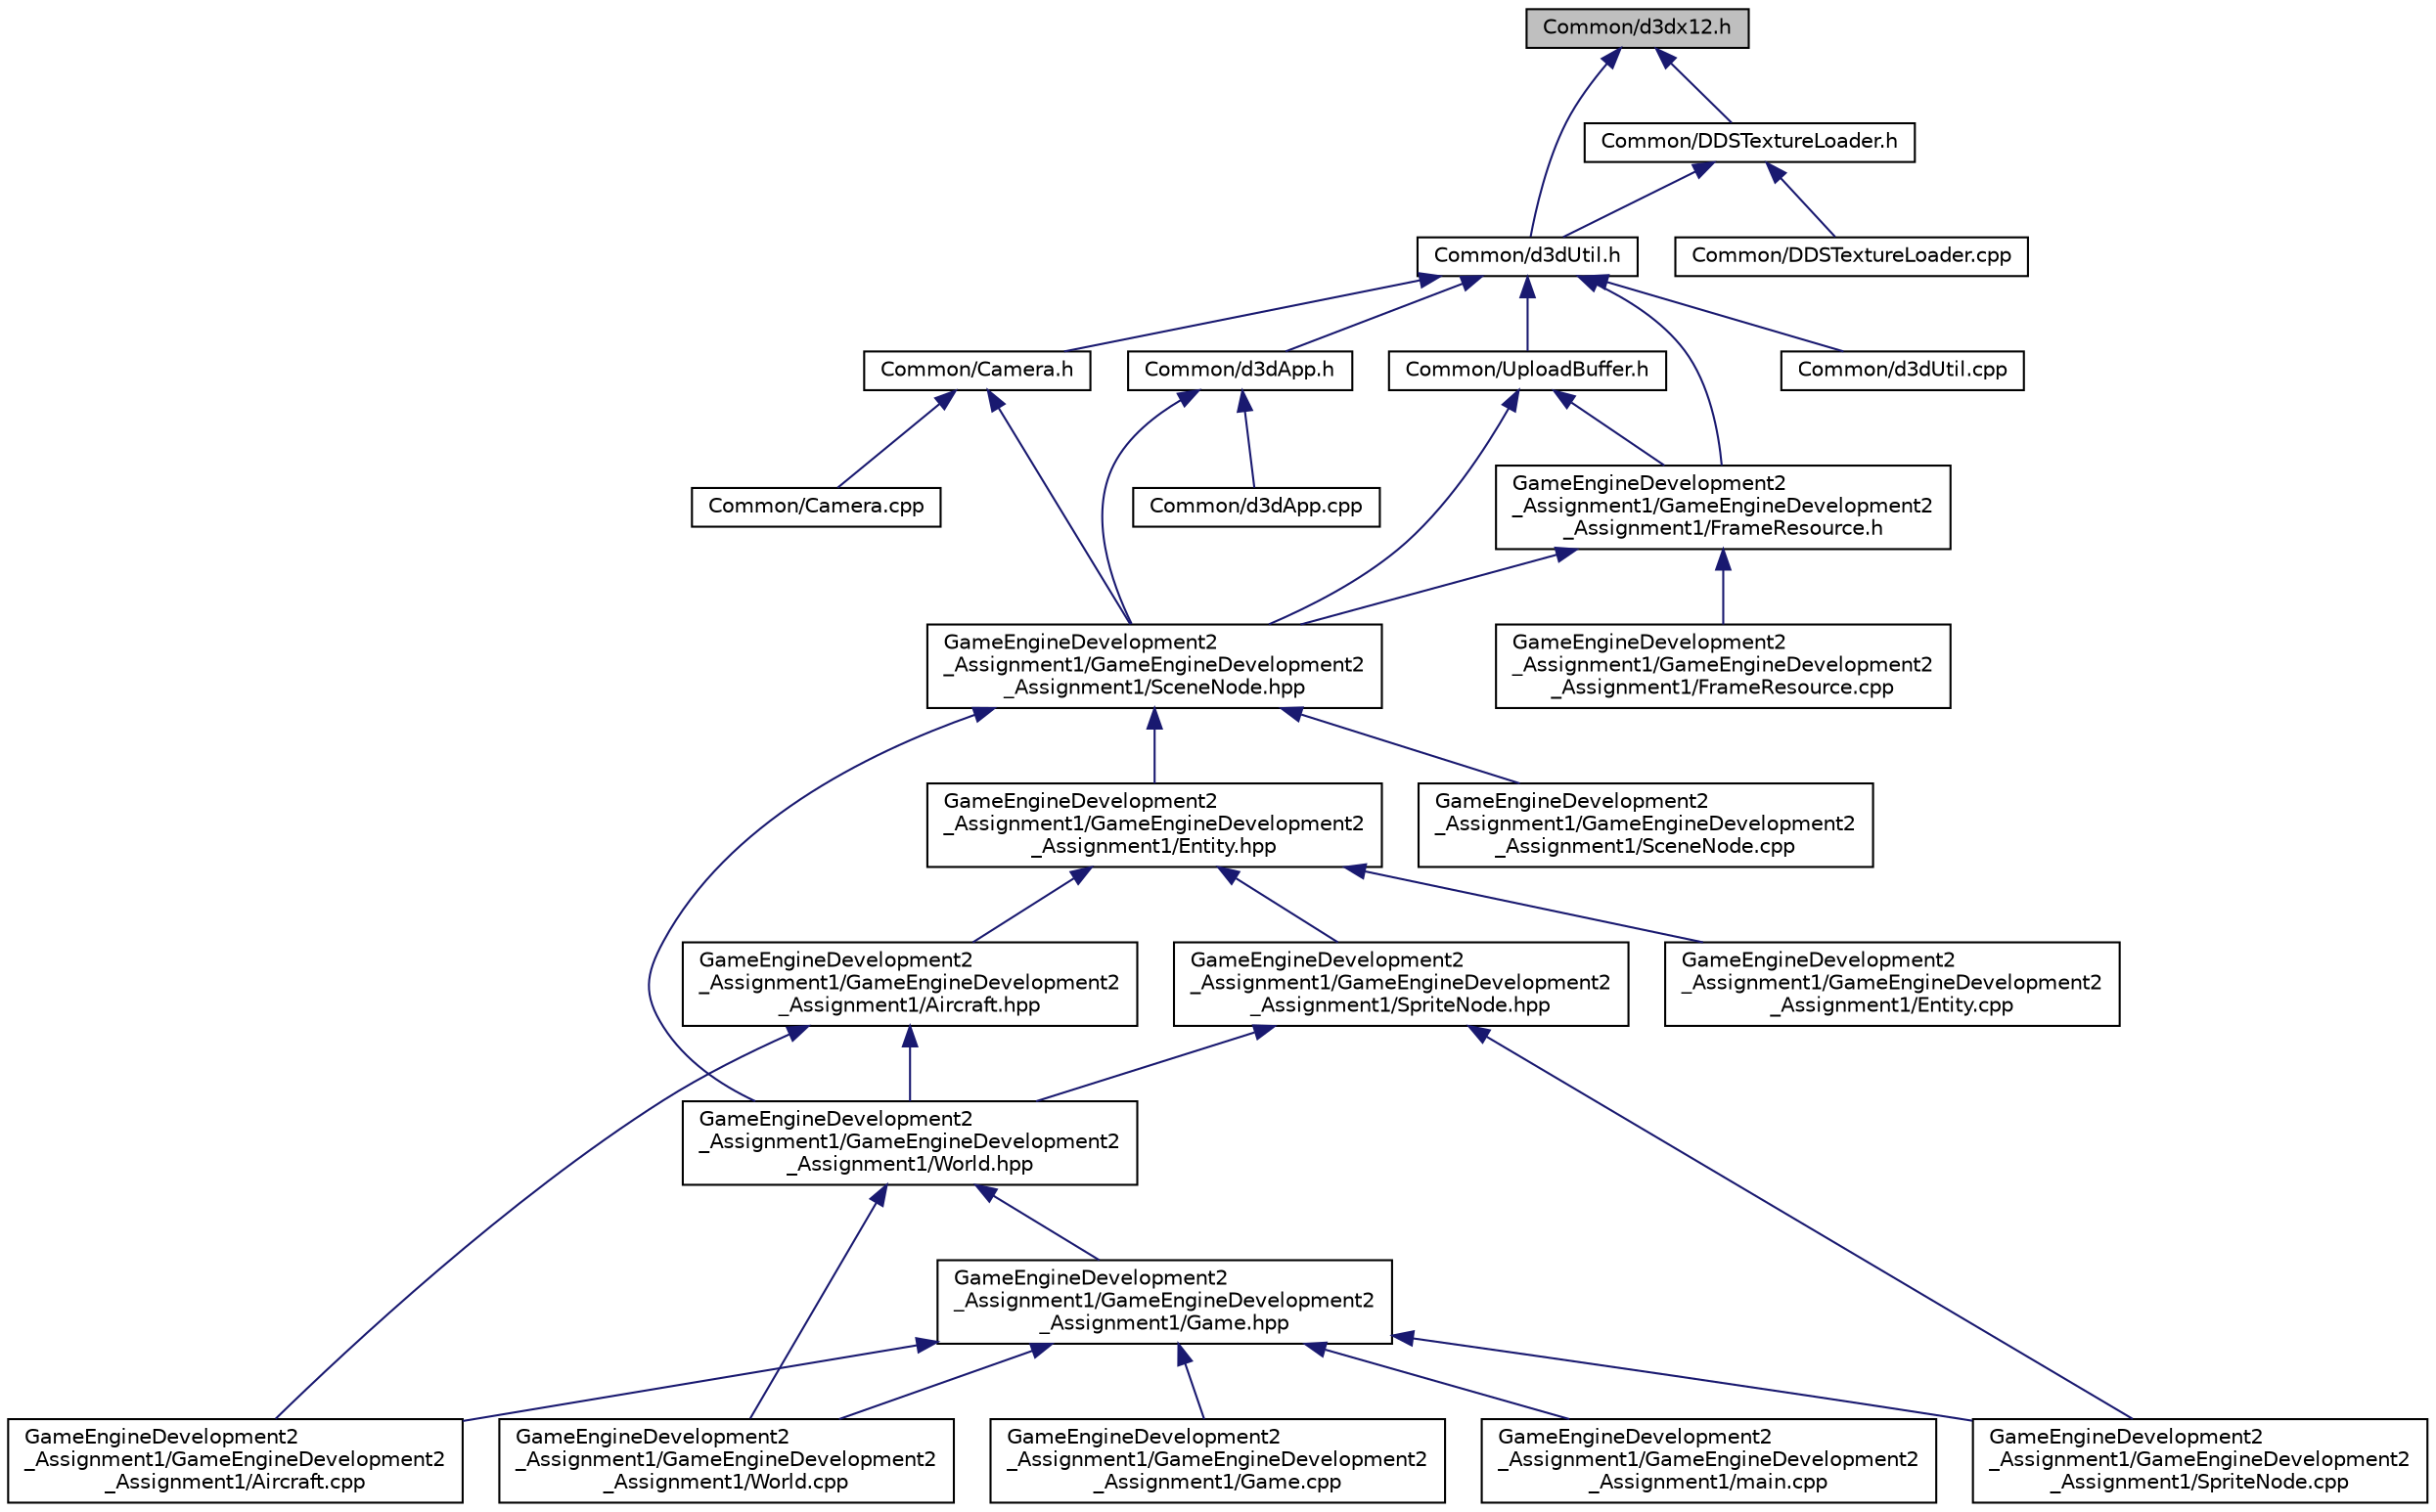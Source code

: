 digraph "Common/d3dx12.h"
{
 // LATEX_PDF_SIZE
  edge [fontname="Helvetica",fontsize="10",labelfontname="Helvetica",labelfontsize="10"];
  node [fontname="Helvetica",fontsize="10",shape=record];
  Node1 [label="Common/d3dx12.h",height=0.2,width=0.4,color="black", fillcolor="grey75", style="filled", fontcolor="black",tooltip=" "];
  Node1 -> Node2 [dir="back",color="midnightblue",fontsize="10",style="solid",fontname="Helvetica"];
  Node2 [label="Common/d3dUtil.h",height=0.2,width=0.4,color="black", fillcolor="white", style="filled",URL="$d3d_util_8h.html",tooltip=" "];
  Node2 -> Node3 [dir="back",color="midnightblue",fontsize="10",style="solid",fontname="Helvetica"];
  Node3 [label="Common/Camera.h",height=0.2,width=0.4,color="black", fillcolor="white", style="filled",URL="$_camera_8h.html",tooltip=" "];
  Node3 -> Node4 [dir="back",color="midnightblue",fontsize="10",style="solid",fontname="Helvetica"];
  Node4 [label="Common/Camera.cpp",height=0.2,width=0.4,color="black", fillcolor="white", style="filled",URL="$_camera_8cpp.html",tooltip=" "];
  Node3 -> Node5 [dir="back",color="midnightblue",fontsize="10",style="solid",fontname="Helvetica"];
  Node5 [label="GameEngineDevelopment2\l_Assignment1/GameEngineDevelopment2\l_Assignment1/SceneNode.hpp",height=0.2,width=0.4,color="black", fillcolor="white", style="filled",URL="$_scene_node_8hpp.html",tooltip=" "];
  Node5 -> Node6 [dir="back",color="midnightblue",fontsize="10",style="solid",fontname="Helvetica"];
  Node6 [label="GameEngineDevelopment2\l_Assignment1/GameEngineDevelopment2\l_Assignment1/Entity.hpp",height=0.2,width=0.4,color="black", fillcolor="white", style="filled",URL="$_entity_8hpp.html",tooltip=" "];
  Node6 -> Node7 [dir="back",color="midnightblue",fontsize="10",style="solid",fontname="Helvetica"];
  Node7 [label="GameEngineDevelopment2\l_Assignment1/GameEngineDevelopment2\l_Assignment1/Aircraft.hpp",height=0.2,width=0.4,color="black", fillcolor="white", style="filled",URL="$_aircraft_8hpp.html",tooltip=" "];
  Node7 -> Node8 [dir="back",color="midnightblue",fontsize="10",style="solid",fontname="Helvetica"];
  Node8 [label="GameEngineDevelopment2\l_Assignment1/GameEngineDevelopment2\l_Assignment1/Aircraft.cpp",height=0.2,width=0.4,color="black", fillcolor="white", style="filled",URL="$_aircraft_8cpp.html",tooltip=" "];
  Node7 -> Node9 [dir="back",color="midnightblue",fontsize="10",style="solid",fontname="Helvetica"];
  Node9 [label="GameEngineDevelopment2\l_Assignment1/GameEngineDevelopment2\l_Assignment1/World.hpp",height=0.2,width=0.4,color="black", fillcolor="white", style="filled",URL="$_world_8hpp.html",tooltip=" "];
  Node9 -> Node10 [dir="back",color="midnightblue",fontsize="10",style="solid",fontname="Helvetica"];
  Node10 [label="GameEngineDevelopment2\l_Assignment1/GameEngineDevelopment2\l_Assignment1/Game.hpp",height=0.2,width=0.4,color="black", fillcolor="white", style="filled",URL="$_game_8hpp.html",tooltip=" "];
  Node10 -> Node8 [dir="back",color="midnightblue",fontsize="10",style="solid",fontname="Helvetica"];
  Node10 -> Node11 [dir="back",color="midnightblue",fontsize="10",style="solid",fontname="Helvetica"];
  Node11 [label="GameEngineDevelopment2\l_Assignment1/GameEngineDevelopment2\l_Assignment1/Game.cpp",height=0.2,width=0.4,color="black", fillcolor="white", style="filled",URL="$_game_8cpp.html",tooltip=" "];
  Node10 -> Node12 [dir="back",color="midnightblue",fontsize="10",style="solid",fontname="Helvetica"];
  Node12 [label="GameEngineDevelopment2\l_Assignment1/GameEngineDevelopment2\l_Assignment1/main.cpp",height=0.2,width=0.4,color="black", fillcolor="white", style="filled",URL="$main_8cpp.html",tooltip=" "];
  Node10 -> Node13 [dir="back",color="midnightblue",fontsize="10",style="solid",fontname="Helvetica"];
  Node13 [label="GameEngineDevelopment2\l_Assignment1/GameEngineDevelopment2\l_Assignment1/SpriteNode.cpp",height=0.2,width=0.4,color="black", fillcolor="white", style="filled",URL="$_sprite_node_8cpp.html",tooltip=" "];
  Node10 -> Node14 [dir="back",color="midnightblue",fontsize="10",style="solid",fontname="Helvetica"];
  Node14 [label="GameEngineDevelopment2\l_Assignment1/GameEngineDevelopment2\l_Assignment1/World.cpp",height=0.2,width=0.4,color="black", fillcolor="white", style="filled",URL="$_world_8cpp.html",tooltip=" "];
  Node9 -> Node14 [dir="back",color="midnightblue",fontsize="10",style="solid",fontname="Helvetica"];
  Node6 -> Node15 [dir="back",color="midnightblue",fontsize="10",style="solid",fontname="Helvetica"];
  Node15 [label="GameEngineDevelopment2\l_Assignment1/GameEngineDevelopment2\l_Assignment1/Entity.cpp",height=0.2,width=0.4,color="black", fillcolor="white", style="filled",URL="$_entity_8cpp.html",tooltip=" "];
  Node6 -> Node16 [dir="back",color="midnightblue",fontsize="10",style="solid",fontname="Helvetica"];
  Node16 [label="GameEngineDevelopment2\l_Assignment1/GameEngineDevelopment2\l_Assignment1/SpriteNode.hpp",height=0.2,width=0.4,color="black", fillcolor="white", style="filled",URL="$_sprite_node_8hpp.html",tooltip=" "];
  Node16 -> Node13 [dir="back",color="midnightblue",fontsize="10",style="solid",fontname="Helvetica"];
  Node16 -> Node9 [dir="back",color="midnightblue",fontsize="10",style="solid",fontname="Helvetica"];
  Node5 -> Node17 [dir="back",color="midnightblue",fontsize="10",style="solid",fontname="Helvetica"];
  Node17 [label="GameEngineDevelopment2\l_Assignment1/GameEngineDevelopment2\l_Assignment1/SceneNode.cpp",height=0.2,width=0.4,color="black", fillcolor="white", style="filled",URL="$_scene_node_8cpp.html",tooltip=" "];
  Node5 -> Node9 [dir="back",color="midnightblue",fontsize="10",style="solid",fontname="Helvetica"];
  Node2 -> Node18 [dir="back",color="midnightblue",fontsize="10",style="solid",fontname="Helvetica"];
  Node18 [label="Common/d3dApp.h",height=0.2,width=0.4,color="black", fillcolor="white", style="filled",URL="$d3d_app_8h.html",tooltip=" "];
  Node18 -> Node19 [dir="back",color="midnightblue",fontsize="10",style="solid",fontname="Helvetica"];
  Node19 [label="Common/d3dApp.cpp",height=0.2,width=0.4,color="black", fillcolor="white", style="filled",URL="$d3d_app_8cpp.html",tooltip=" "];
  Node18 -> Node5 [dir="back",color="midnightblue",fontsize="10",style="solid",fontname="Helvetica"];
  Node2 -> Node20 [dir="back",color="midnightblue",fontsize="10",style="solid",fontname="Helvetica"];
  Node20 [label="Common/d3dUtil.cpp",height=0.2,width=0.4,color="black", fillcolor="white", style="filled",URL="$d3d_util_8cpp.html",tooltip=" "];
  Node2 -> Node21 [dir="back",color="midnightblue",fontsize="10",style="solid",fontname="Helvetica"];
  Node21 [label="Common/UploadBuffer.h",height=0.2,width=0.4,color="black", fillcolor="white", style="filled",URL="$_upload_buffer_8h.html",tooltip=" "];
  Node21 -> Node22 [dir="back",color="midnightblue",fontsize="10",style="solid",fontname="Helvetica"];
  Node22 [label="GameEngineDevelopment2\l_Assignment1/GameEngineDevelopment2\l_Assignment1/FrameResource.h",height=0.2,width=0.4,color="black", fillcolor="white", style="filled",URL="$_frame_resource_8h.html",tooltip=" "];
  Node22 -> Node23 [dir="back",color="midnightblue",fontsize="10",style="solid",fontname="Helvetica"];
  Node23 [label="GameEngineDevelopment2\l_Assignment1/GameEngineDevelopment2\l_Assignment1/FrameResource.cpp",height=0.2,width=0.4,color="black", fillcolor="white", style="filled",URL="$_frame_resource_8cpp.html",tooltip=" "];
  Node22 -> Node5 [dir="back",color="midnightblue",fontsize="10",style="solid",fontname="Helvetica"];
  Node21 -> Node5 [dir="back",color="midnightblue",fontsize="10",style="solid",fontname="Helvetica"];
  Node2 -> Node22 [dir="back",color="midnightblue",fontsize="10",style="solid",fontname="Helvetica"];
  Node1 -> Node24 [dir="back",color="midnightblue",fontsize="10",style="solid",fontname="Helvetica"];
  Node24 [label="Common/DDSTextureLoader.h",height=0.2,width=0.4,color="black", fillcolor="white", style="filled",URL="$_d_d_s_texture_loader_8h.html",tooltip=" "];
  Node24 -> Node2 [dir="back",color="midnightblue",fontsize="10",style="solid",fontname="Helvetica"];
  Node24 -> Node25 [dir="back",color="midnightblue",fontsize="10",style="solid",fontname="Helvetica"];
  Node25 [label="Common/DDSTextureLoader.cpp",height=0.2,width=0.4,color="black", fillcolor="white", style="filled",URL="$_d_d_s_texture_loader_8cpp.html",tooltip=" "];
}
